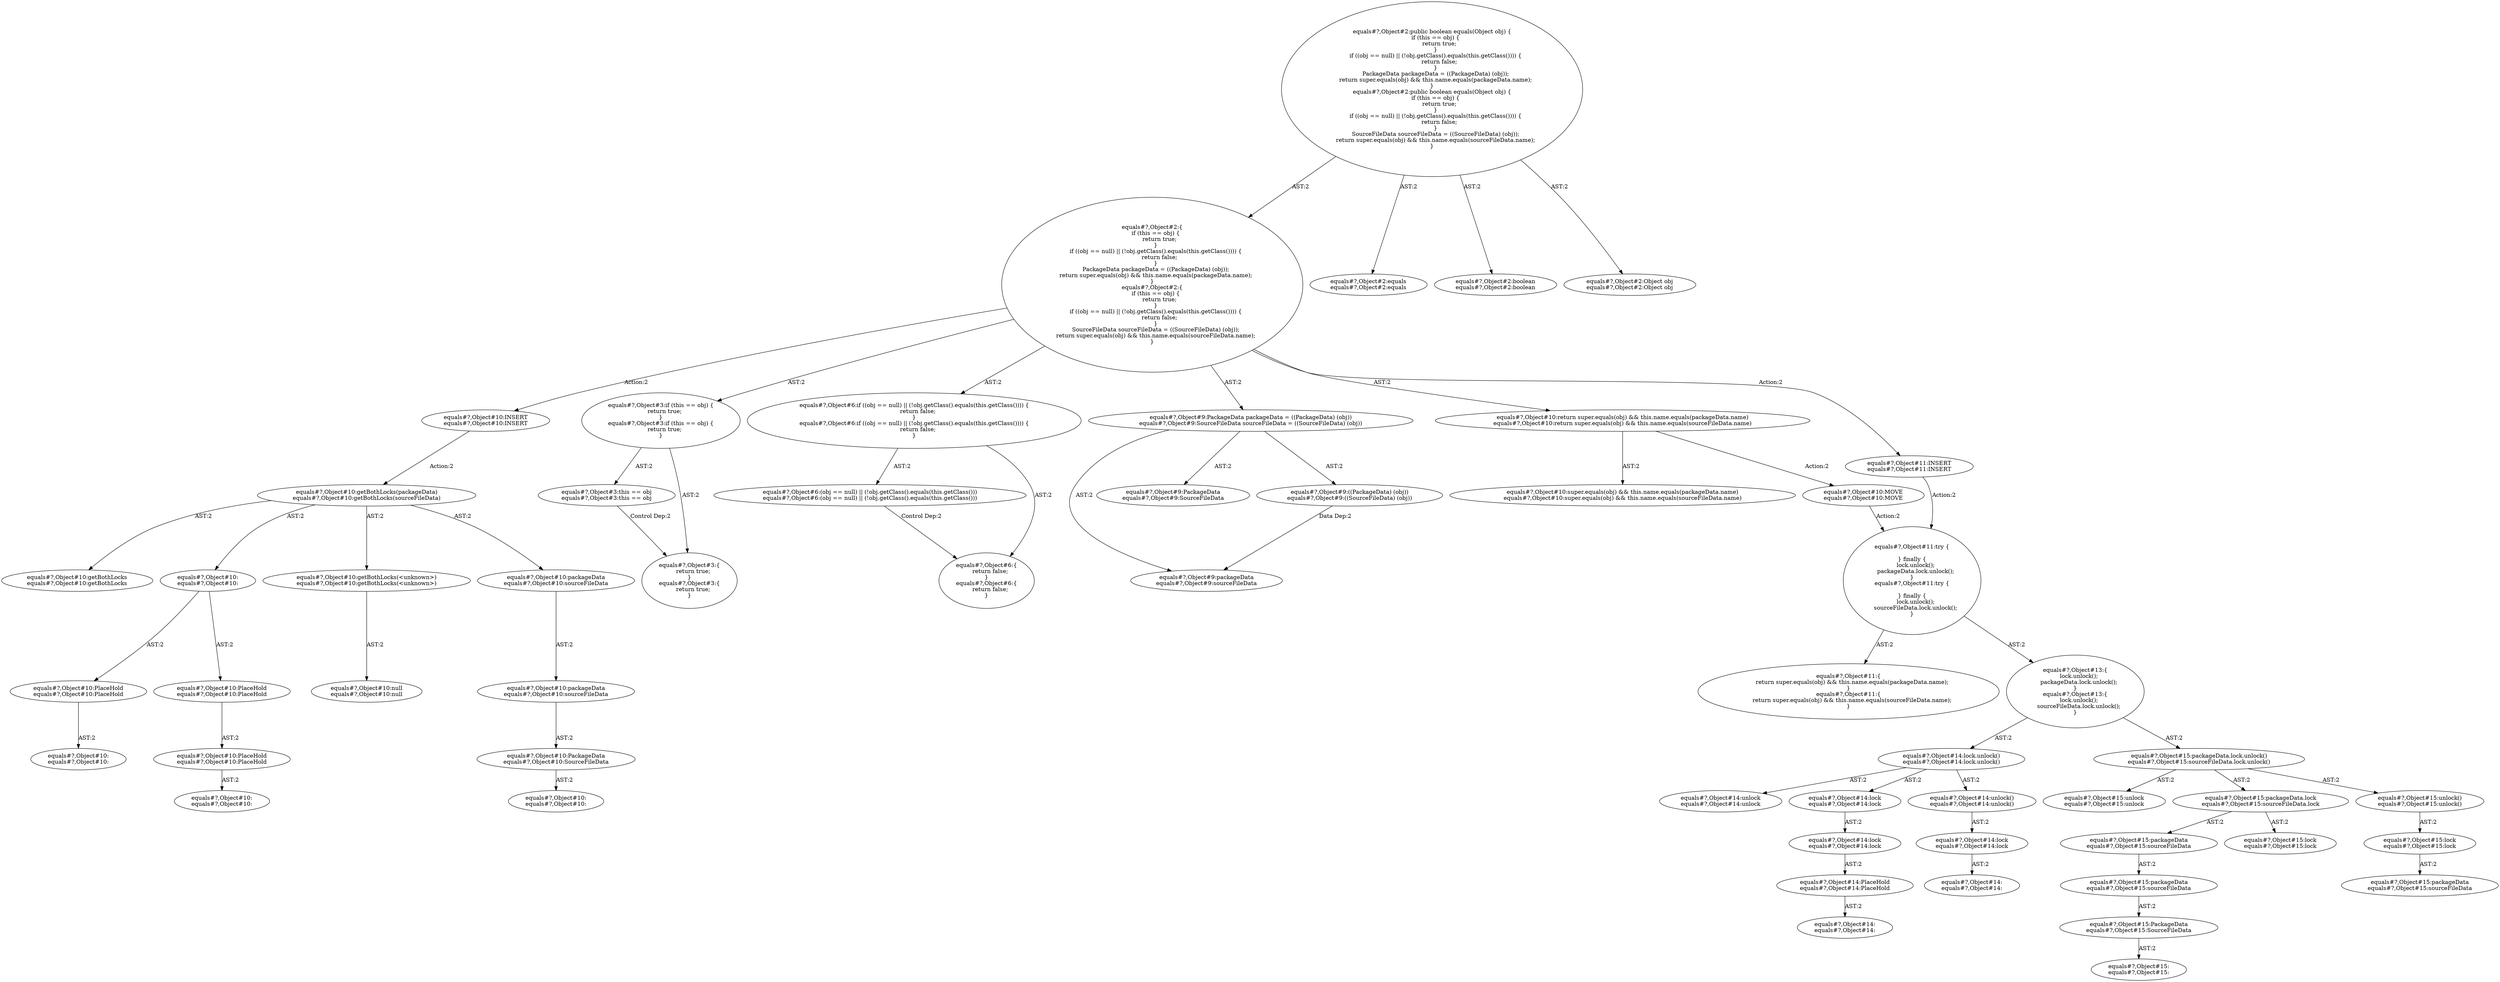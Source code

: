 digraph "Pattern" {
0 [label="equals#?,Object#10:INSERT
equals#?,Object#10:INSERT" shape=ellipse]
1 [label="equals#?,Object#2:\{
    if (this == obj) \{
        return true;
    \}
    if ((obj == null) || (!obj.getClass().equals(this.getClass()))) \{
        return false;
    \}
    PackageData packageData = ((PackageData) (obj));
    return super.equals(obj) && this.name.equals(packageData.name);
\}
equals#?,Object#2:\{
    if (this == obj) \{
        return true;
    \}
    if ((obj == null) || (!obj.getClass().equals(this.getClass()))) \{
        return false;
    \}
    SourceFileData sourceFileData = ((SourceFileData) (obj));
    return super.equals(obj) && this.name.equals(sourceFileData.name);
\}" shape=ellipse]
2 [label="equals#?,Object#2:public boolean equals(Object obj) \{
    if (this == obj) \{
        return true;
    \}
    if ((obj == null) || (!obj.getClass().equals(this.getClass()))) \{
        return false;
    \}
    PackageData packageData = ((PackageData) (obj));
    return super.equals(obj) && this.name.equals(packageData.name);
\}
equals#?,Object#2:public boolean equals(Object obj) \{
    if (this == obj) \{
        return true;
    \}
    if ((obj == null) || (!obj.getClass().equals(this.getClass()))) \{
        return false;
    \}
    SourceFileData sourceFileData = ((SourceFileData) (obj));
    return super.equals(obj) && this.name.equals(sourceFileData.name);
\}" shape=ellipse]
3 [label="equals#?,Object#2:equals
equals#?,Object#2:equals" shape=ellipse]
4 [label="equals#?,Object#2:boolean
equals#?,Object#2:boolean" shape=ellipse]
5 [label="equals#?,Object#2:Object obj
equals#?,Object#2:Object obj" shape=ellipse]
6 [label="equals#?,Object#3:if (this == obj) \{
    return true;
\}
equals#?,Object#3:if (this == obj) \{
    return true;
\}" shape=ellipse]
7 [label="equals#?,Object#3:this == obj
equals#?,Object#3:this == obj" shape=ellipse]
8 [label="equals#?,Object#3:\{
    return true;
\}
equals#?,Object#3:\{
    return true;
\}" shape=ellipse]
9 [label="equals#?,Object#6:if ((obj == null) || (!obj.getClass().equals(this.getClass()))) \{
    return false;
\}
equals#?,Object#6:if ((obj == null) || (!obj.getClass().equals(this.getClass()))) \{
    return false;
\}" shape=ellipse]
10 [label="equals#?,Object#6:(obj == null) || (!obj.getClass().equals(this.getClass()))
equals#?,Object#6:(obj == null) || (!obj.getClass().equals(this.getClass()))" shape=ellipse]
11 [label="equals#?,Object#6:\{
    return false;
\}
equals#?,Object#6:\{
    return false;
\}" shape=ellipse]
12 [label="equals#?,Object#9:PackageData packageData = ((PackageData) (obj))
equals#?,Object#9:SourceFileData sourceFileData = ((SourceFileData) (obj))" shape=ellipse]
13 [label="equals#?,Object#9:packageData
equals#?,Object#9:sourceFileData" shape=ellipse]
14 [label="equals#?,Object#9:PackageData
equals#?,Object#9:SourceFileData" shape=ellipse]
15 [label="equals#?,Object#9:((PackageData) (obj))
equals#?,Object#9:((SourceFileData) (obj))" shape=ellipse]
16 [label="equals#?,Object#10:return super.equals(obj) && this.name.equals(packageData.name)
equals#?,Object#10:return super.equals(obj) && this.name.equals(sourceFileData.name)" shape=ellipse]
17 [label="equals#?,Object#10:super.equals(obj) && this.name.equals(packageData.name)
equals#?,Object#10:super.equals(obj) && this.name.equals(sourceFileData.name)" shape=ellipse]
18 [label="equals#?,Object#10:MOVE
equals#?,Object#10:MOVE" shape=ellipse]
19 [label="equals#?,Object#11:try \{

\} finally \{
    lock.unlock();
    packageData.lock.unlock();
\}
equals#?,Object#11:try \{

\} finally \{
    lock.unlock();
    sourceFileData.lock.unlock();
\}" shape=ellipse]
20 [label="equals#?,Object#11:\{
    return super.equals(obj) && this.name.equals(packageData.name);
\}
equals#?,Object#11:\{
    return super.equals(obj) && this.name.equals(sourceFileData.name);
\}" shape=ellipse]
21 [label="equals#?,Object#13:\{
    lock.unlock();
    packageData.lock.unlock();
\}
equals#?,Object#13:\{
    lock.unlock();
    sourceFileData.lock.unlock();
\}" shape=ellipse]
22 [label="equals#?,Object#14:lock.unlock()
equals#?,Object#14:lock.unlock()" shape=ellipse]
23 [label="equals#?,Object#14:unlock
equals#?,Object#14:unlock" shape=ellipse]
24 [label="equals#?,Object#14:lock
equals#?,Object#14:lock" shape=ellipse]
25 [label="equals#?,Object#14:lock
equals#?,Object#14:lock" shape=ellipse]
26 [label="equals#?,Object#14:PlaceHold
equals#?,Object#14:PlaceHold" shape=ellipse]
27 [label="equals#?,Object#14:
equals#?,Object#14:" shape=ellipse]
28 [label="equals#?,Object#14:unlock()
equals#?,Object#14:unlock()" shape=ellipse]
29 [label="equals#?,Object#14:lock
equals#?,Object#14:lock" shape=ellipse]
30 [label="equals#?,Object#14:
equals#?,Object#14:" shape=ellipse]
31 [label="equals#?,Object#15:packageData.lock.unlock()
equals#?,Object#15:sourceFileData.lock.unlock()" shape=ellipse]
32 [label="equals#?,Object#15:unlock
equals#?,Object#15:unlock" shape=ellipse]
33 [label="equals#?,Object#15:packageData.lock
equals#?,Object#15:sourceFileData.lock" shape=ellipse]
34 [label="equals#?,Object#15:packageData
equals#?,Object#15:sourceFileData" shape=ellipse]
35 [label="equals#?,Object#15:packageData
equals#?,Object#15:sourceFileData" shape=ellipse]
36 [label="equals#?,Object#15:PackageData
equals#?,Object#15:SourceFileData" shape=ellipse]
37 [label="equals#?,Object#15:
equals#?,Object#15:" shape=ellipse]
38 [label="equals#?,Object#15:lock
equals#?,Object#15:lock" shape=ellipse]
39 [label="equals#?,Object#15:unlock()
equals#?,Object#15:unlock()" shape=ellipse]
40 [label="equals#?,Object#15:lock
equals#?,Object#15:lock" shape=ellipse]
41 [label="equals#?,Object#15:packageData
equals#?,Object#15:sourceFileData" shape=ellipse]
42 [label="equals#?,Object#11:INSERT
equals#?,Object#11:INSERT" shape=ellipse]
43 [label="equals#?,Object#10:getBothLocks(packageData)
equals#?,Object#10:getBothLocks(sourceFileData)" shape=ellipse]
44 [label="equals#?,Object#10:getBothLocks
equals#?,Object#10:getBothLocks" shape=ellipse]
45 [label="equals#?,Object#10:
equals#?,Object#10:" shape=ellipse]
46 [label="equals#?,Object#10:PlaceHold
equals#?,Object#10:PlaceHold" shape=ellipse]
47 [label="equals#?,Object#10:
equals#?,Object#10:" shape=ellipse]
48 [label="equals#?,Object#10:PlaceHold
equals#?,Object#10:PlaceHold" shape=ellipse]
49 [label="equals#?,Object#10:PlaceHold
equals#?,Object#10:PlaceHold" shape=ellipse]
50 [label="equals#?,Object#10:
equals#?,Object#10:" shape=ellipse]
51 [label="equals#?,Object#10:getBothLocks(<unknown>)
equals#?,Object#10:getBothLocks(<unknown>)" shape=ellipse]
52 [label="equals#?,Object#10:null
equals#?,Object#10:null" shape=ellipse]
53 [label="equals#?,Object#10:packageData
equals#?,Object#10:sourceFileData" shape=ellipse]
54 [label="equals#?,Object#10:packageData
equals#?,Object#10:sourceFileData" shape=ellipse]
55 [label="equals#?,Object#10:PackageData
equals#?,Object#10:SourceFileData" shape=ellipse]
56 [label="equals#?,Object#10:
equals#?,Object#10:" shape=ellipse]
0 -> 43 [label="Action:2"];
1 -> 0 [label="Action:2"];
1 -> 6 [label="AST:2"];
1 -> 9 [label="AST:2"];
1 -> 12 [label="AST:2"];
1 -> 16 [label="AST:2"];
1 -> 42 [label="Action:2"];
2 -> 1 [label="AST:2"];
2 -> 3 [label="AST:2"];
2 -> 4 [label="AST:2"];
2 -> 5 [label="AST:2"];
6 -> 7 [label="AST:2"];
6 -> 8 [label="AST:2"];
7 -> 8 [label="Control Dep:2"];
9 -> 10 [label="AST:2"];
9 -> 11 [label="AST:2"];
10 -> 11 [label="Control Dep:2"];
12 -> 13 [label="AST:2"];
12 -> 14 [label="AST:2"];
12 -> 15 [label="AST:2"];
15 -> 13 [label="Data Dep:2"];
16 -> 17 [label="AST:2"];
16 -> 18 [label="Action:2"];
18 -> 19 [label="Action:2"];
19 -> 20 [label="AST:2"];
19 -> 21 [label="AST:2"];
21 -> 22 [label="AST:2"];
21 -> 31 [label="AST:2"];
22 -> 23 [label="AST:2"];
22 -> 24 [label="AST:2"];
22 -> 28 [label="AST:2"];
24 -> 25 [label="AST:2"];
25 -> 26 [label="AST:2"];
26 -> 27 [label="AST:2"];
28 -> 29 [label="AST:2"];
29 -> 30 [label="AST:2"];
31 -> 32 [label="AST:2"];
31 -> 33 [label="AST:2"];
31 -> 39 [label="AST:2"];
33 -> 34 [label="AST:2"];
33 -> 38 [label="AST:2"];
34 -> 35 [label="AST:2"];
35 -> 36 [label="AST:2"];
36 -> 37 [label="AST:2"];
39 -> 40 [label="AST:2"];
40 -> 41 [label="AST:2"];
42 -> 19 [label="Action:2"];
43 -> 44 [label="AST:2"];
43 -> 45 [label="AST:2"];
43 -> 51 [label="AST:2"];
43 -> 53 [label="AST:2"];
45 -> 46 [label="AST:2"];
45 -> 48 [label="AST:2"];
46 -> 47 [label="AST:2"];
48 -> 49 [label="AST:2"];
49 -> 50 [label="AST:2"];
51 -> 52 [label="AST:2"];
53 -> 54 [label="AST:2"];
54 -> 55 [label="AST:2"];
55 -> 56 [label="AST:2"];
}